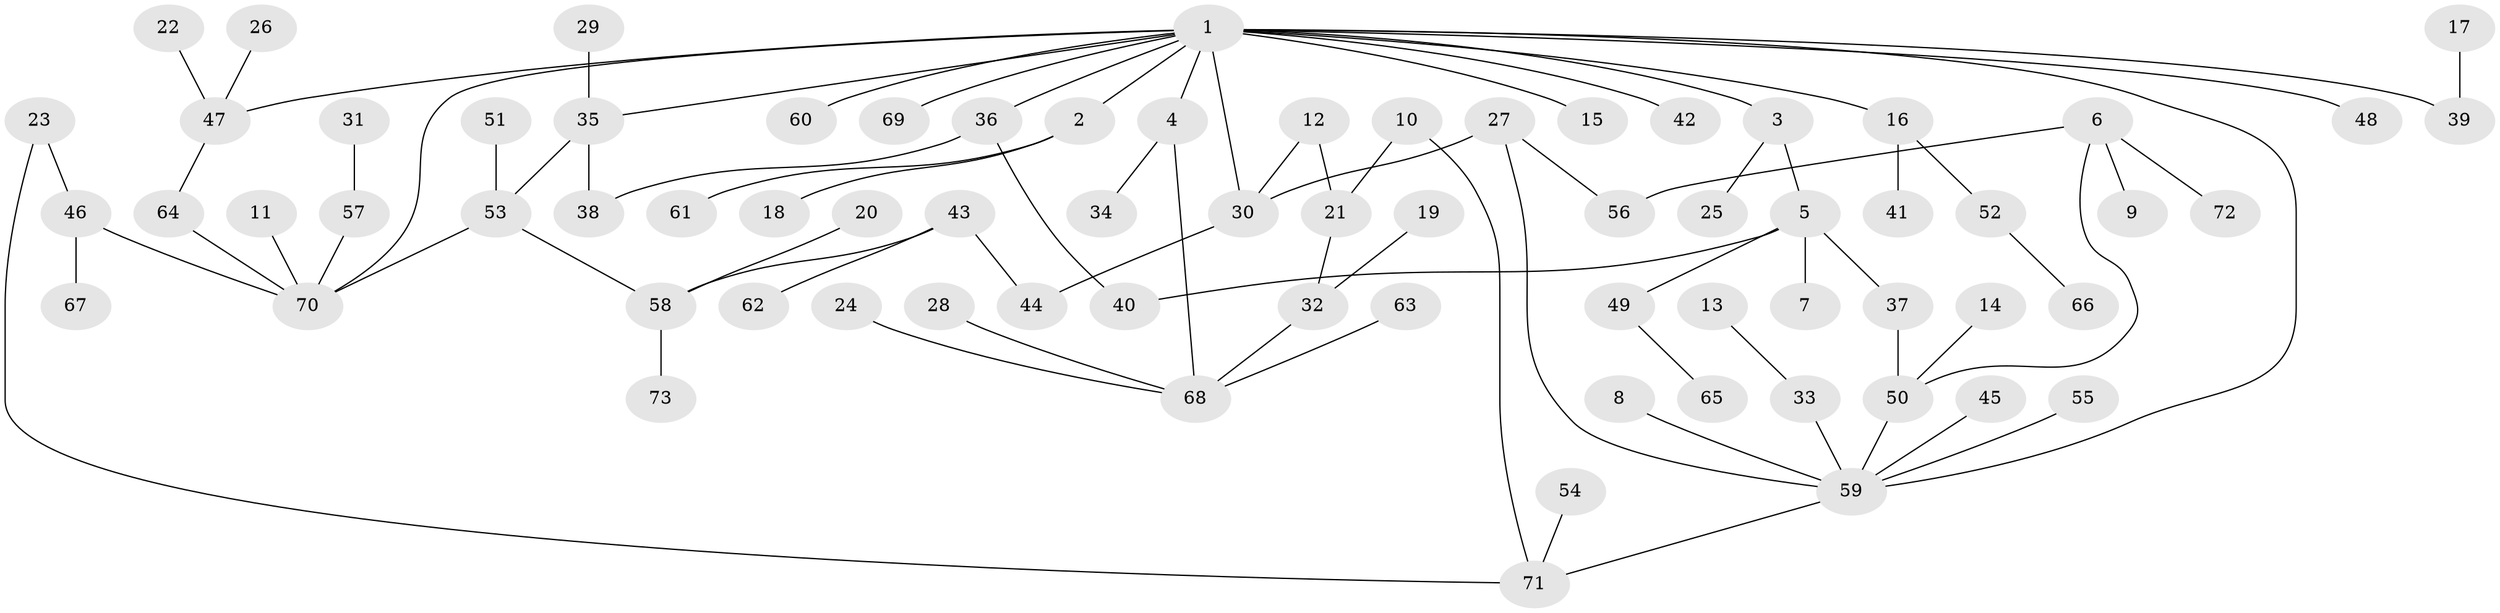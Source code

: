 // original degree distribution, {7: 0.02054794520547945, 5: 0.0273972602739726, 4: 0.07534246575342465, 3: 0.1643835616438356, 2: 0.2808219178082192, 6: 0.0136986301369863, 1: 0.4178082191780822}
// Generated by graph-tools (version 1.1) at 2025/25/03/09/25 03:25:27]
// undirected, 73 vertices, 83 edges
graph export_dot {
graph [start="1"]
  node [color=gray90,style=filled];
  1;
  2;
  3;
  4;
  5;
  6;
  7;
  8;
  9;
  10;
  11;
  12;
  13;
  14;
  15;
  16;
  17;
  18;
  19;
  20;
  21;
  22;
  23;
  24;
  25;
  26;
  27;
  28;
  29;
  30;
  31;
  32;
  33;
  34;
  35;
  36;
  37;
  38;
  39;
  40;
  41;
  42;
  43;
  44;
  45;
  46;
  47;
  48;
  49;
  50;
  51;
  52;
  53;
  54;
  55;
  56;
  57;
  58;
  59;
  60;
  61;
  62;
  63;
  64;
  65;
  66;
  67;
  68;
  69;
  70;
  71;
  72;
  73;
  1 -- 2 [weight=1.0];
  1 -- 3 [weight=1.0];
  1 -- 4 [weight=1.0];
  1 -- 15 [weight=1.0];
  1 -- 16 [weight=1.0];
  1 -- 30 [weight=1.0];
  1 -- 35 [weight=1.0];
  1 -- 36 [weight=1.0];
  1 -- 39 [weight=1.0];
  1 -- 42 [weight=1.0];
  1 -- 47 [weight=1.0];
  1 -- 48 [weight=1.0];
  1 -- 59 [weight=1.0];
  1 -- 60 [weight=1.0];
  1 -- 69 [weight=1.0];
  1 -- 70 [weight=1.0];
  2 -- 18 [weight=1.0];
  2 -- 61 [weight=1.0];
  3 -- 5 [weight=1.0];
  3 -- 25 [weight=1.0];
  4 -- 34 [weight=1.0];
  4 -- 68 [weight=1.0];
  5 -- 7 [weight=1.0];
  5 -- 37 [weight=1.0];
  5 -- 40 [weight=1.0];
  5 -- 49 [weight=1.0];
  6 -- 9 [weight=1.0];
  6 -- 50 [weight=1.0];
  6 -- 56 [weight=1.0];
  6 -- 72 [weight=1.0];
  8 -- 59 [weight=1.0];
  10 -- 21 [weight=1.0];
  10 -- 71 [weight=1.0];
  11 -- 70 [weight=1.0];
  12 -- 21 [weight=1.0];
  12 -- 30 [weight=1.0];
  13 -- 33 [weight=1.0];
  14 -- 50 [weight=1.0];
  16 -- 41 [weight=1.0];
  16 -- 52 [weight=1.0];
  17 -- 39 [weight=1.0];
  19 -- 32 [weight=1.0];
  20 -- 58 [weight=1.0];
  21 -- 32 [weight=1.0];
  22 -- 47 [weight=1.0];
  23 -- 46 [weight=1.0];
  23 -- 71 [weight=1.0];
  24 -- 68 [weight=1.0];
  26 -- 47 [weight=1.0];
  27 -- 30 [weight=1.0];
  27 -- 56 [weight=1.0];
  27 -- 59 [weight=1.0];
  28 -- 68 [weight=1.0];
  29 -- 35 [weight=1.0];
  30 -- 44 [weight=1.0];
  31 -- 57 [weight=1.0];
  32 -- 68 [weight=1.0];
  33 -- 59 [weight=1.0];
  35 -- 38 [weight=1.0];
  35 -- 53 [weight=1.0];
  36 -- 38 [weight=1.0];
  36 -- 40 [weight=1.0];
  37 -- 50 [weight=1.0];
  43 -- 44 [weight=1.0];
  43 -- 58 [weight=1.0];
  43 -- 62 [weight=1.0];
  45 -- 59 [weight=1.0];
  46 -- 67 [weight=1.0];
  46 -- 70 [weight=1.0];
  47 -- 64 [weight=1.0];
  49 -- 65 [weight=1.0];
  50 -- 59 [weight=1.0];
  51 -- 53 [weight=1.0];
  52 -- 66 [weight=1.0];
  53 -- 58 [weight=1.0];
  53 -- 70 [weight=1.0];
  54 -- 71 [weight=1.0];
  55 -- 59 [weight=1.0];
  57 -- 70 [weight=1.0];
  58 -- 73 [weight=1.0];
  59 -- 71 [weight=1.0];
  63 -- 68 [weight=1.0];
  64 -- 70 [weight=1.0];
}
